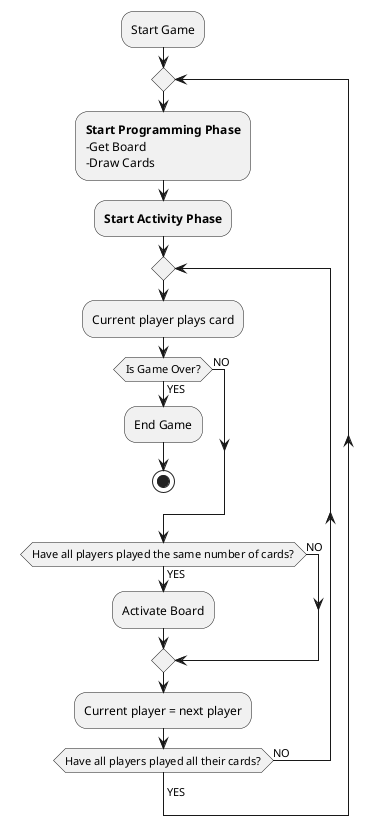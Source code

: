@startuml
:Start Game;
repeat
:**Start Programming Phase**
-Get Board
-Draw Cards;
:**Start Activity Phase**;
repeat
:Current player plays card;

if(Is Game Over?) then (NO)
else (YES)
:End Game;
stop

endif
if(Have all players played the same number of cards?)then (YES)
:Activate Board;
else (NO)
endif
:Current player = next player;

repeat while (Have all players played all their cards?) is (NO)
-> YES;
repeat while
@enduml